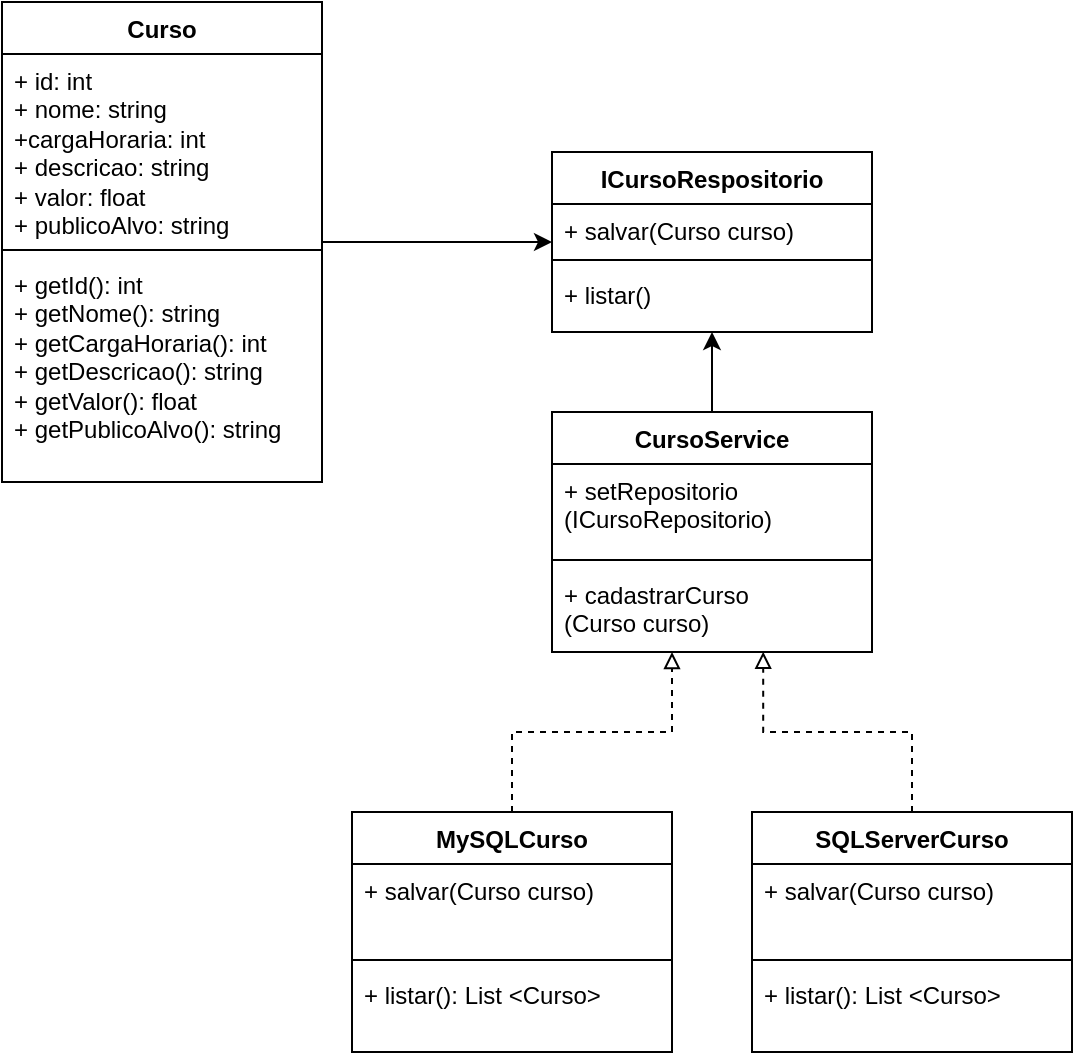 <mxfile version="26.2.15">
  <diagram name="Page-1" id="KHLzDXGG2fNX3jLYUuge">
    <mxGraphModel dx="983" dy="637" grid="1" gridSize="10" guides="1" tooltips="1" connect="1" arrows="1" fold="1" page="1" pageScale="1" pageWidth="850" pageHeight="1100" math="0" shadow="0">
      <root>
        <mxCell id="0" />
        <mxCell id="1" parent="0" />
        <mxCell id="jV_6COEb7dXFeOgzUyFe-1" value="Curso" style="swimlane;fontStyle=1;align=center;verticalAlign=top;childLayout=stackLayout;horizontal=1;startSize=26;horizontalStack=0;resizeParent=1;resizeParentMax=0;resizeLast=0;collapsible=1;marginBottom=0;whiteSpace=wrap;html=1;" vertex="1" parent="1">
          <mxGeometry x="345" y="355" width="160" height="240" as="geometry" />
        </mxCell>
        <mxCell id="jV_6COEb7dXFeOgzUyFe-2" value="+ id: int&lt;div&gt;+ nome: string&lt;/div&gt;&lt;div&gt;+cargaHoraria: int&lt;/div&gt;&lt;div&gt;+ descricao: string&lt;/div&gt;&lt;div&gt;+ valor: float&lt;/div&gt;&lt;div&gt;+ publicoAlvo: string&lt;/div&gt;" style="text;strokeColor=none;fillColor=none;align=left;verticalAlign=top;spacingLeft=4;spacingRight=4;overflow=hidden;rotatable=0;points=[[0,0.5],[1,0.5]];portConstraint=eastwest;whiteSpace=wrap;html=1;" vertex="1" parent="jV_6COEb7dXFeOgzUyFe-1">
          <mxGeometry y="26" width="160" height="94" as="geometry" />
        </mxCell>
        <mxCell id="jV_6COEb7dXFeOgzUyFe-3" value="" style="line;strokeWidth=1;fillColor=none;align=left;verticalAlign=middle;spacingTop=-1;spacingLeft=3;spacingRight=3;rotatable=0;labelPosition=right;points=[];portConstraint=eastwest;strokeColor=inherit;" vertex="1" parent="jV_6COEb7dXFeOgzUyFe-1">
          <mxGeometry y="120" width="160" height="8" as="geometry" />
        </mxCell>
        <mxCell id="jV_6COEb7dXFeOgzUyFe-4" value="+ getId(): int&lt;div&gt;+ getNome(): string&lt;/div&gt;&lt;div&gt;+ getCargaHoraria(): int&lt;/div&gt;&lt;div&gt;+ getDescricao(): string&lt;/div&gt;&lt;div&gt;+ getValor(): float&lt;/div&gt;&lt;div&gt;+ getPublicoAlvo(): string&lt;/div&gt;" style="text;strokeColor=none;fillColor=none;align=left;verticalAlign=top;spacingLeft=4;spacingRight=4;overflow=hidden;rotatable=0;points=[[0,0.5],[1,0.5]];portConstraint=eastwest;whiteSpace=wrap;html=1;" vertex="1" parent="jV_6COEb7dXFeOgzUyFe-1">
          <mxGeometry y="128" width="160" height="112" as="geometry" />
        </mxCell>
        <mxCell id="jV_6COEb7dXFeOgzUyFe-5" value="ICursoRespositorio" style="swimlane;fontStyle=1;align=center;verticalAlign=top;childLayout=stackLayout;horizontal=1;startSize=26;horizontalStack=0;resizeParent=1;resizeParentMax=0;resizeLast=0;collapsible=1;marginBottom=0;whiteSpace=wrap;html=1;" vertex="1" parent="1">
          <mxGeometry x="620" y="430" width="160" height="90" as="geometry" />
        </mxCell>
        <mxCell id="jV_6COEb7dXFeOgzUyFe-6" value="+ salvar(Curso curso)" style="text;strokeColor=none;fillColor=none;align=left;verticalAlign=top;spacingLeft=4;spacingRight=4;overflow=hidden;rotatable=0;points=[[0,0.5],[1,0.5]];portConstraint=eastwest;whiteSpace=wrap;html=1;" vertex="1" parent="jV_6COEb7dXFeOgzUyFe-5">
          <mxGeometry y="26" width="160" height="24" as="geometry" />
        </mxCell>
        <mxCell id="jV_6COEb7dXFeOgzUyFe-7" value="" style="line;strokeWidth=1;fillColor=none;align=left;verticalAlign=middle;spacingTop=-1;spacingLeft=3;spacingRight=3;rotatable=0;labelPosition=right;points=[];portConstraint=eastwest;strokeColor=inherit;" vertex="1" parent="jV_6COEb7dXFeOgzUyFe-5">
          <mxGeometry y="50" width="160" height="8" as="geometry" />
        </mxCell>
        <mxCell id="jV_6COEb7dXFeOgzUyFe-8" value="+ listar()" style="text;strokeColor=none;fillColor=none;align=left;verticalAlign=top;spacingLeft=4;spacingRight=4;overflow=hidden;rotatable=0;points=[[0,0.5],[1,0.5]];portConstraint=eastwest;whiteSpace=wrap;html=1;" vertex="1" parent="jV_6COEb7dXFeOgzUyFe-5">
          <mxGeometry y="58" width="160" height="32" as="geometry" />
        </mxCell>
        <mxCell id="jV_6COEb7dXFeOgzUyFe-9" value="CursoService" style="swimlane;fontStyle=1;align=center;verticalAlign=top;childLayout=stackLayout;horizontal=1;startSize=26;horizontalStack=0;resizeParent=1;resizeParentMax=0;resizeLast=0;collapsible=1;marginBottom=0;whiteSpace=wrap;html=1;" vertex="1" parent="1">
          <mxGeometry x="620" y="560" width="160" height="120" as="geometry" />
        </mxCell>
        <mxCell id="jV_6COEb7dXFeOgzUyFe-10" value="+ setRepositorio&lt;div&gt;(ICursoRepositorio)&lt;/div&gt;" style="text;strokeColor=none;fillColor=none;align=left;verticalAlign=top;spacingLeft=4;spacingRight=4;overflow=hidden;rotatable=0;points=[[0,0.5],[1,0.5]];portConstraint=eastwest;whiteSpace=wrap;html=1;" vertex="1" parent="jV_6COEb7dXFeOgzUyFe-9">
          <mxGeometry y="26" width="160" height="44" as="geometry" />
        </mxCell>
        <mxCell id="jV_6COEb7dXFeOgzUyFe-11" value="" style="line;strokeWidth=1;fillColor=none;align=left;verticalAlign=middle;spacingTop=-1;spacingLeft=3;spacingRight=3;rotatable=0;labelPosition=right;points=[];portConstraint=eastwest;strokeColor=inherit;" vertex="1" parent="jV_6COEb7dXFeOgzUyFe-9">
          <mxGeometry y="70" width="160" height="8" as="geometry" />
        </mxCell>
        <mxCell id="jV_6COEb7dXFeOgzUyFe-12" value="+ cadastrarCurso&lt;div&gt;(Curso curso)&lt;/div&gt;" style="text;strokeColor=none;fillColor=none;align=left;verticalAlign=top;spacingLeft=4;spacingRight=4;overflow=hidden;rotatable=0;points=[[0,0.5],[1,0.5]];portConstraint=eastwest;whiteSpace=wrap;html=1;" vertex="1" parent="jV_6COEb7dXFeOgzUyFe-9">
          <mxGeometry y="78" width="160" height="42" as="geometry" />
        </mxCell>
        <mxCell id="jV_6COEb7dXFeOgzUyFe-14" style="edgeStyle=orthogonalEdgeStyle;rounded=0;orthogonalLoop=1;jettySize=auto;html=1;entryX=0;entryY=0.792;entryDx=0;entryDy=0;entryPerimeter=0;" edge="1" parent="1" source="jV_6COEb7dXFeOgzUyFe-1" target="jV_6COEb7dXFeOgzUyFe-6">
          <mxGeometry relative="1" as="geometry" />
        </mxCell>
        <mxCell id="jV_6COEb7dXFeOgzUyFe-15" style="edgeStyle=orthogonalEdgeStyle;rounded=0;orthogonalLoop=1;jettySize=auto;html=1;entryX=0.5;entryY=1;entryDx=0;entryDy=0;entryPerimeter=0;" edge="1" parent="1" source="jV_6COEb7dXFeOgzUyFe-9" target="jV_6COEb7dXFeOgzUyFe-8">
          <mxGeometry relative="1" as="geometry" />
        </mxCell>
        <mxCell id="jV_6COEb7dXFeOgzUyFe-16" value="MySQLCurso" style="swimlane;fontStyle=1;align=center;verticalAlign=top;childLayout=stackLayout;horizontal=1;startSize=26;horizontalStack=0;resizeParent=1;resizeParentMax=0;resizeLast=0;collapsible=1;marginBottom=0;whiteSpace=wrap;html=1;" vertex="1" parent="1">
          <mxGeometry x="520" y="760" width="160" height="120" as="geometry" />
        </mxCell>
        <mxCell id="jV_6COEb7dXFeOgzUyFe-17" value="+ salvar(Curso curso)" style="text;strokeColor=none;fillColor=none;align=left;verticalAlign=top;spacingLeft=4;spacingRight=4;overflow=hidden;rotatable=0;points=[[0,0.5],[1,0.5]];portConstraint=eastwest;whiteSpace=wrap;html=1;" vertex="1" parent="jV_6COEb7dXFeOgzUyFe-16">
          <mxGeometry y="26" width="160" height="44" as="geometry" />
        </mxCell>
        <mxCell id="jV_6COEb7dXFeOgzUyFe-18" value="" style="line;strokeWidth=1;fillColor=none;align=left;verticalAlign=middle;spacingTop=-1;spacingLeft=3;spacingRight=3;rotatable=0;labelPosition=right;points=[];portConstraint=eastwest;strokeColor=inherit;" vertex="1" parent="jV_6COEb7dXFeOgzUyFe-16">
          <mxGeometry y="70" width="160" height="8" as="geometry" />
        </mxCell>
        <mxCell id="jV_6COEb7dXFeOgzUyFe-19" value="+ listar(): List &amp;lt;Curso&amp;gt;" style="text;strokeColor=none;fillColor=none;align=left;verticalAlign=top;spacingLeft=4;spacingRight=4;overflow=hidden;rotatable=0;points=[[0,0.5],[1,0.5]];portConstraint=eastwest;whiteSpace=wrap;html=1;" vertex="1" parent="jV_6COEb7dXFeOgzUyFe-16">
          <mxGeometry y="78" width="160" height="42" as="geometry" />
        </mxCell>
        <mxCell id="jV_6COEb7dXFeOgzUyFe-20" value="SQLServerCurso" style="swimlane;fontStyle=1;align=center;verticalAlign=top;childLayout=stackLayout;horizontal=1;startSize=26;horizontalStack=0;resizeParent=1;resizeParentMax=0;resizeLast=0;collapsible=1;marginBottom=0;whiteSpace=wrap;html=1;" vertex="1" parent="1">
          <mxGeometry x="720" y="760" width="160" height="120" as="geometry" />
        </mxCell>
        <mxCell id="jV_6COEb7dXFeOgzUyFe-21" value="+ salvar(Curso curso)" style="text;strokeColor=none;fillColor=none;align=left;verticalAlign=top;spacingLeft=4;spacingRight=4;overflow=hidden;rotatable=0;points=[[0,0.5],[1,0.5]];portConstraint=eastwest;whiteSpace=wrap;html=1;" vertex="1" parent="jV_6COEb7dXFeOgzUyFe-20">
          <mxGeometry y="26" width="160" height="44" as="geometry" />
        </mxCell>
        <mxCell id="jV_6COEb7dXFeOgzUyFe-22" value="" style="line;strokeWidth=1;fillColor=none;align=left;verticalAlign=middle;spacingTop=-1;spacingLeft=3;spacingRight=3;rotatable=0;labelPosition=right;points=[];portConstraint=eastwest;strokeColor=inherit;" vertex="1" parent="jV_6COEb7dXFeOgzUyFe-20">
          <mxGeometry y="70" width="160" height="8" as="geometry" />
        </mxCell>
        <mxCell id="jV_6COEb7dXFeOgzUyFe-23" value="+ listar(): List &amp;lt;Curso&amp;gt;" style="text;strokeColor=none;fillColor=none;align=left;verticalAlign=top;spacingLeft=4;spacingRight=4;overflow=hidden;rotatable=0;points=[[0,0.5],[1,0.5]];portConstraint=eastwest;whiteSpace=wrap;html=1;" vertex="1" parent="jV_6COEb7dXFeOgzUyFe-20">
          <mxGeometry y="78" width="160" height="42" as="geometry" />
        </mxCell>
        <mxCell id="jV_6COEb7dXFeOgzUyFe-24" style="edgeStyle=orthogonalEdgeStyle;rounded=0;orthogonalLoop=1;jettySize=auto;html=1;entryX=0.375;entryY=1;entryDx=0;entryDy=0;entryPerimeter=0;endArrow=block;endFill=0;dashed=1;" edge="1" parent="1" source="jV_6COEb7dXFeOgzUyFe-16" target="jV_6COEb7dXFeOgzUyFe-12">
          <mxGeometry relative="1" as="geometry" />
        </mxCell>
        <mxCell id="jV_6COEb7dXFeOgzUyFe-25" style="edgeStyle=orthogonalEdgeStyle;rounded=0;orthogonalLoop=1;jettySize=auto;html=1;entryX=0.66;entryY=0.997;entryDx=0;entryDy=0;entryPerimeter=0;endArrow=block;endFill=0;dashed=1;" edge="1" parent="1" source="jV_6COEb7dXFeOgzUyFe-20" target="jV_6COEb7dXFeOgzUyFe-12">
          <mxGeometry relative="1" as="geometry" />
        </mxCell>
      </root>
    </mxGraphModel>
  </diagram>
</mxfile>
